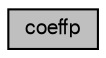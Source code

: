 digraph G
{
  bgcolor="transparent";
  edge [fontname="FreeSans",fontsize="10",labelfontname="FreeSans",labelfontsize="10"];
  node [fontname="FreeSans",fontsize="10",shape=record];
  rankdir=LR;
  Node1 [label="coeffp",height=0.2,width=0.4,color="black", fillcolor="grey75", style="filled" fontcolor="black"];
}
